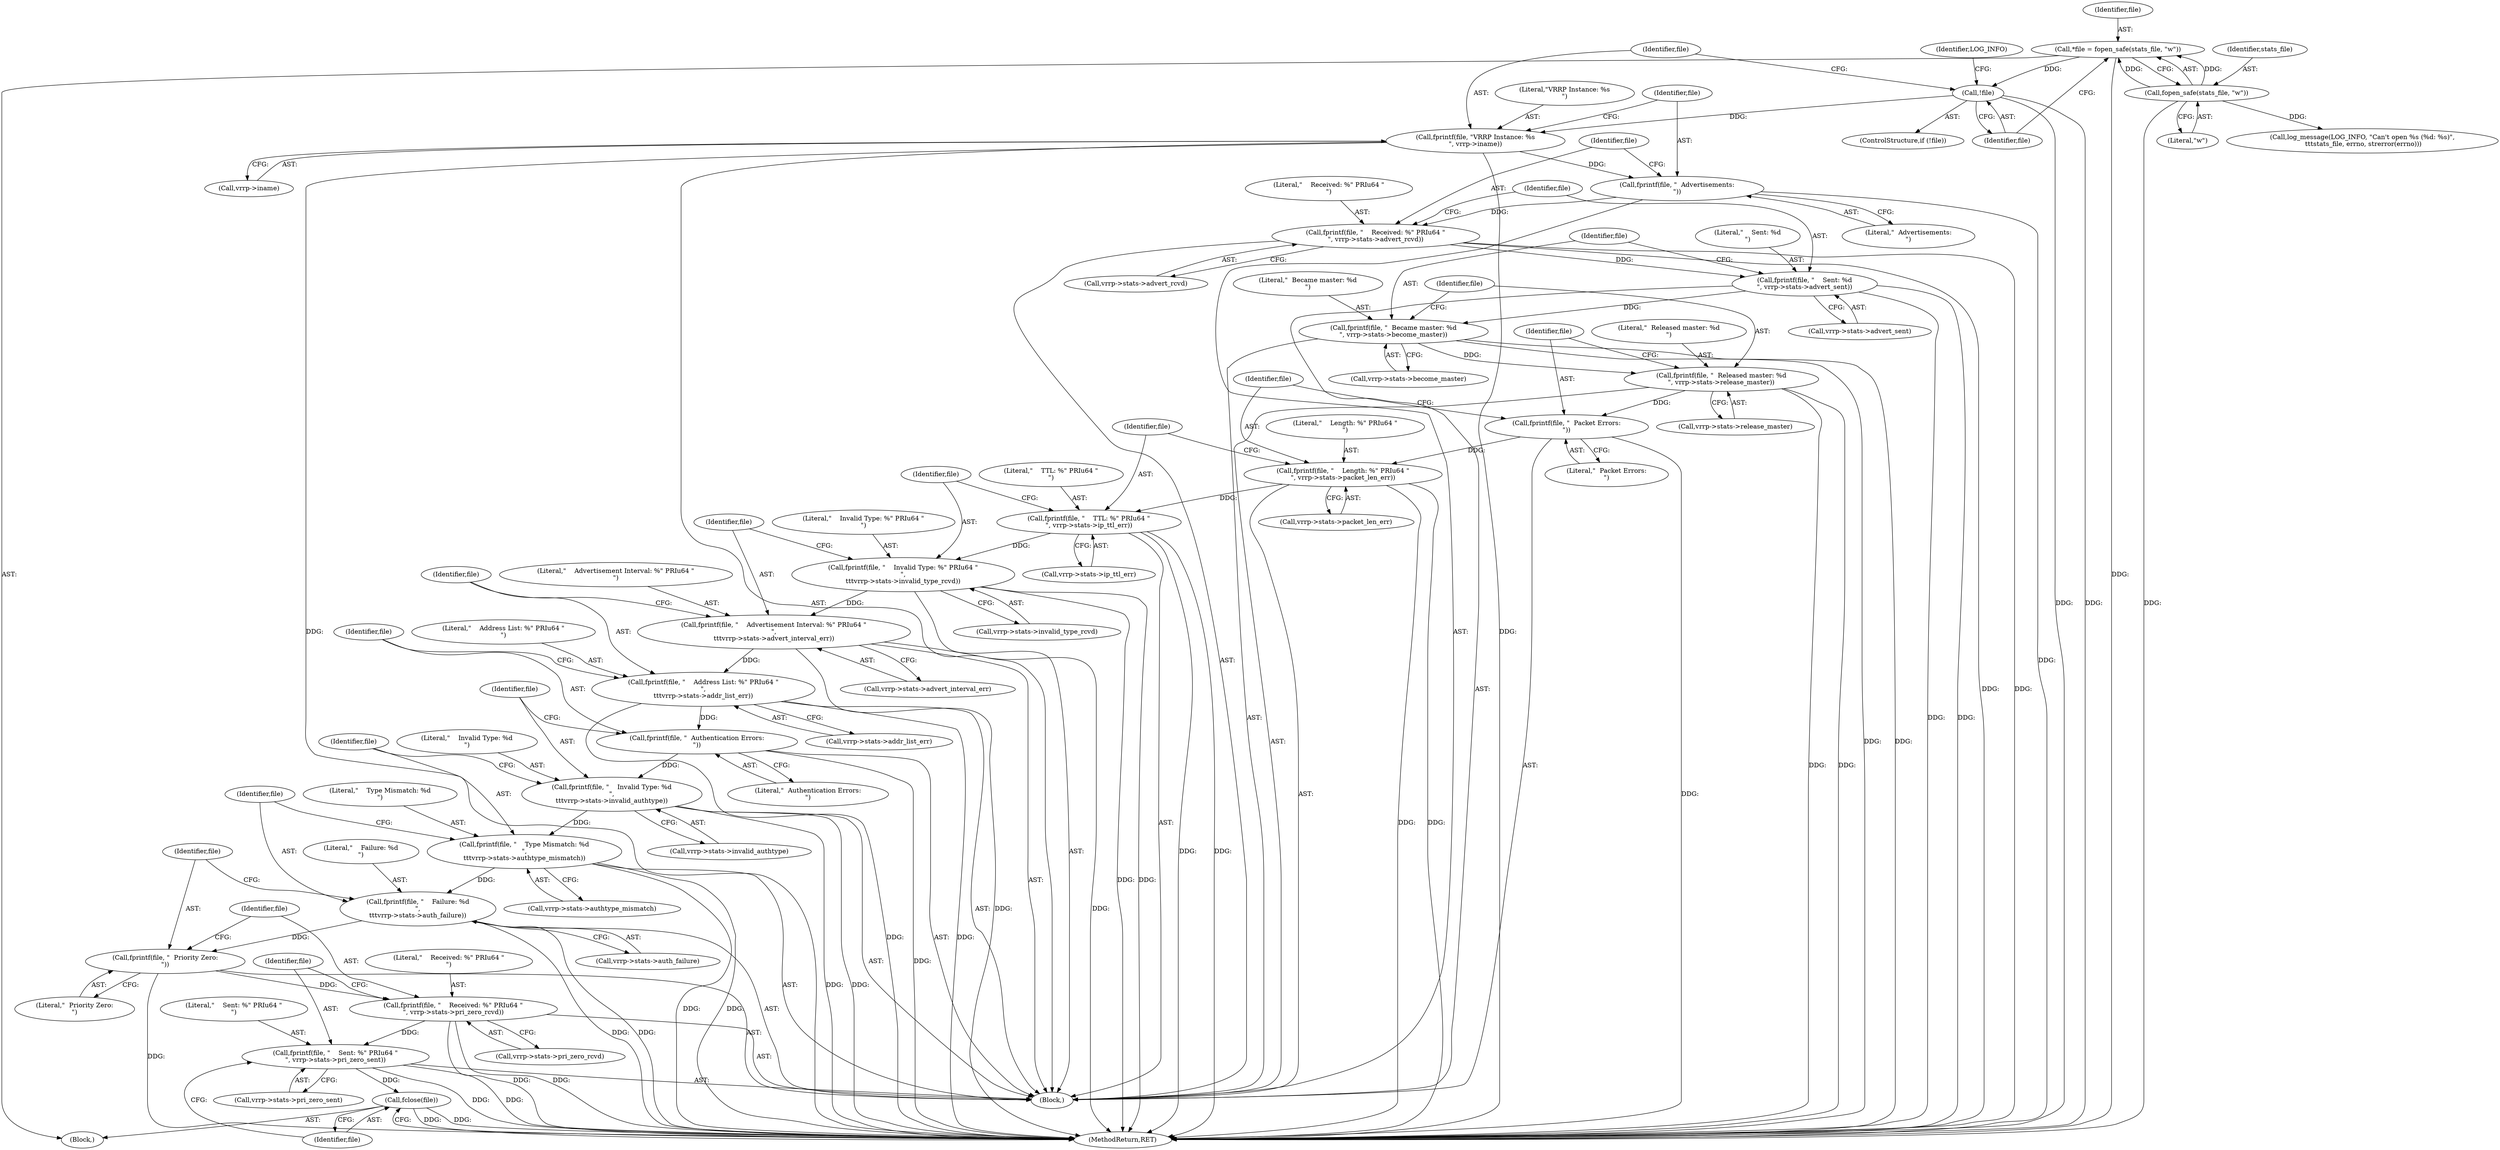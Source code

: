digraph "0_keepalived_04f2d32871bb3b11d7dc024039952f2fe2750306_6@API" {
"1000227" [label="(Call,fprintf(file, \"    Failure: %d\n\",\n\t\t\tvrrp->stats->auth_failure))"];
"1000219" [label="(Call,fprintf(file, \"    Type Mismatch: %d\n\",\n\t\t\tvrrp->stats->authtype_mismatch))"];
"1000211" [label="(Call,fprintf(file, \"    Invalid Type: %d\n\",\n\t\t\tvrrp->stats->invalid_authtype))"];
"1000208" [label="(Call,fprintf(file, \"  Authentication Errors:\n\"))"];
"1000200" [label="(Call,fprintf(file, \"    Address List: %\" PRIu64 \"\n\",\n\t\t\tvrrp->stats->addr_list_err))"];
"1000192" [label="(Call,fprintf(file, \"    Advertisement Interval: %\" PRIu64 \"\n\",\n\t\t\tvrrp->stats->advert_interval_err))"];
"1000184" [label="(Call,fprintf(file, \"    Invalid Type: %\" PRIu64 \"\n\",\n\t\t\tvrrp->stats->invalid_type_rcvd))"];
"1000176" [label="(Call,fprintf(file, \"    TTL: %\" PRIu64 \"\n\", vrrp->stats->ip_ttl_err))"];
"1000168" [label="(Call,fprintf(file, \"    Length: %\" PRIu64 \"\n\", vrrp->stats->packet_len_err))"];
"1000165" [label="(Call,fprintf(file, \"  Packet Errors:\n\"))"];
"1000157" [label="(Call,fprintf(file, \"  Released master: %d\n\", vrrp->stats->release_master))"];
"1000149" [label="(Call,fprintf(file, \"  Became master: %d\n\", vrrp->stats->become_master))"];
"1000141" [label="(Call,fprintf(file, \"    Sent: %d\n\", vrrp->stats->advert_sent))"];
"1000133" [label="(Call,fprintf(file, \"    Received: %\" PRIu64 \"\n\", vrrp->stats->advert_rcvd))"];
"1000130" [label="(Call,fprintf(file, \"  Advertisements:\n\"))"];
"1000124" [label="(Call,fprintf(file, \"VRRP Instance: %s\n\", vrrp->iname))"];
"1000112" [label="(Call,!file)"];
"1000104" [label="(Call,*file = fopen_safe(stats_file, \"w\"))"];
"1000106" [label="(Call,fopen_safe(stats_file, \"w\"))"];
"1000235" [label="(Call,fprintf(file, \"  Priority Zero:\n\"))"];
"1000238" [label="(Call,fprintf(file, \"    Received: %\" PRIu64 \"\n\", vrrp->stats->pri_zero_rcvd))"];
"1000246" [label="(Call,fprintf(file, \"    Sent: %\" PRIu64 \"\n\", vrrp->stats->pri_zero_sent))"];
"1000254" [label="(Call,fclose(file))"];
"1000192" [label="(Call,fprintf(file, \"    Advertisement Interval: %\" PRIu64 \"\n\",\n\t\t\tvrrp->stats->advert_interval_err))"];
"1000187" [label="(Call,vrrp->stats->invalid_type_rcvd)"];
"1000194" [label="(Literal,\"    Advertisement Interval: %\" PRIu64 \"\n\")"];
"1000106" [label="(Call,fopen_safe(stats_file, \"w\"))"];
"1000126" [label="(Literal,\"VRRP Instance: %s\n\")"];
"1000255" [label="(Identifier,file)"];
"1000246" [label="(Call,fprintf(file, \"    Sent: %\" PRIu64 \"\n\", vrrp->stats->pri_zero_sent))"];
"1000178" [label="(Literal,\"    TTL: %\" PRIu64 \"\n\")"];
"1000108" [label="(Literal,\"w\")"];
"1000123" [label="(Block,)"];
"1000144" [label="(Call,vrrp->stats->advert_sent)"];
"1000151" [label="(Literal,\"  Became master: %d\n\")"];
"1000165" [label="(Call,fprintf(file, \"  Packet Errors:\n\"))"];
"1000213" [label="(Literal,\"    Invalid Type: %d\n\")"];
"1000111" [label="(ControlStructure,if (!file))"];
"1000208" [label="(Call,fprintf(file, \"  Authentication Errors:\n\"))"];
"1000202" [label="(Literal,\"    Address List: %\" PRIu64 \"\n\")"];
"1000168" [label="(Call,fprintf(file, \"    Length: %\" PRIu64 \"\n\", vrrp->stats->packet_len_err))"];
"1000239" [label="(Identifier,file)"];
"1000107" [label="(Identifier,stats_file)"];
"1000247" [label="(Identifier,file)"];
"1000186" [label="(Literal,\"    Invalid Type: %\" PRIu64 \"\n\")"];
"1000176" [label="(Call,fprintf(file, \"    TTL: %\" PRIu64 \"\n\", vrrp->stats->ip_ttl_err))"];
"1000220" [label="(Identifier,file)"];
"1000127" [label="(Call,vrrp->iname)"];
"1000249" [label="(Call,vrrp->stats->pri_zero_sent)"];
"1000124" [label="(Call,fprintf(file, \"VRRP Instance: %s\n\", vrrp->iname))"];
"1000158" [label="(Identifier,file)"];
"1000212" [label="(Identifier,file)"];
"1000200" [label="(Call,fprintf(file, \"    Address List: %\" PRIu64 \"\n\",\n\t\t\tvrrp->stats->addr_list_err))"];
"1000240" [label="(Literal,\"    Received: %\" PRIu64 \"\n\")"];
"1000143" [label="(Literal,\"    Sent: %d\n\")"];
"1000235" [label="(Call,fprintf(file, \"  Priority Zero:\n\"))"];
"1000171" [label="(Call,vrrp->stats->packet_len_err)"];
"1000104" [label="(Call,*file = fopen_safe(stats_file, \"w\"))"];
"1000237" [label="(Literal,\"  Priority Zero:\n\")"];
"1000125" [label="(Identifier,file)"];
"1000230" [label="(Call,vrrp->stats->auth_failure)"];
"1000116" [label="(Identifier,LOG_INFO)"];
"1000229" [label="(Literal,\"    Failure: %d\n\")"];
"1000166" [label="(Identifier,file)"];
"1000210" [label="(Literal,\"  Authentication Errors:\n\")"];
"1000221" [label="(Literal,\"    Type Mismatch: %d\n\")"];
"1000169" [label="(Identifier,file)"];
"1000185" [label="(Identifier,file)"];
"1000193" [label="(Identifier,file)"];
"1000177" [label="(Identifier,file)"];
"1000219" [label="(Call,fprintf(file, \"    Type Mismatch: %d\n\",\n\t\t\tvrrp->stats->authtype_mismatch))"];
"1000222" [label="(Call,vrrp->stats->authtype_mismatch)"];
"1000141" [label="(Call,fprintf(file, \"    Sent: %d\n\", vrrp->stats->advert_sent))"];
"1000149" [label="(Call,fprintf(file, \"  Became master: %d\n\", vrrp->stats->become_master))"];
"1000195" [label="(Call,vrrp->stats->advert_interval_err)"];
"1000130" [label="(Call,fprintf(file, \"  Advertisements:\n\"))"];
"1000102" [label="(Block,)"];
"1000241" [label="(Call,vrrp->stats->pri_zero_rcvd)"];
"1000135" [label="(Literal,\"    Received: %\" PRIu64 \"\n\")"];
"1000201" [label="(Identifier,file)"];
"1000105" [label="(Identifier,file)"];
"1000133" [label="(Call,fprintf(file, \"    Received: %\" PRIu64 \"\n\", vrrp->stats->advert_rcvd))"];
"1000159" [label="(Literal,\"  Released master: %d\n\")"];
"1000170" [label="(Literal,\"    Length: %\" PRIu64 \"\n\")"];
"1000157" [label="(Call,fprintf(file, \"  Released master: %d\n\", vrrp->stats->release_master))"];
"1000236" [label="(Identifier,file)"];
"1000132" [label="(Literal,\"  Advertisements:\n\")"];
"1000131" [label="(Identifier,file)"];
"1000112" [label="(Call,!file)"];
"1000209" [label="(Identifier,file)"];
"1000113" [label="(Identifier,file)"];
"1000115" [label="(Call,log_message(LOG_INFO, \"Can't open %s (%d: %s)\",\n \t\t\tstats_file, errno, strerror(errno)))"];
"1000227" [label="(Call,fprintf(file, \"    Failure: %d\n\",\n\t\t\tvrrp->stats->auth_failure))"];
"1000211" [label="(Call,fprintf(file, \"    Invalid Type: %d\n\",\n\t\t\tvrrp->stats->invalid_authtype))"];
"1000256" [label="(MethodReturn,RET)"];
"1000150" [label="(Identifier,file)"];
"1000179" [label="(Call,vrrp->stats->ip_ttl_err)"];
"1000142" [label="(Identifier,file)"];
"1000238" [label="(Call,fprintf(file, \"    Received: %\" PRIu64 \"\n\", vrrp->stats->pri_zero_rcvd))"];
"1000214" [label="(Call,vrrp->stats->invalid_authtype)"];
"1000254" [label="(Call,fclose(file))"];
"1000134" [label="(Identifier,file)"];
"1000152" [label="(Call,vrrp->stats->become_master)"];
"1000136" [label="(Call,vrrp->stats->advert_rcvd)"];
"1000248" [label="(Literal,\"    Sent: %\" PRIu64 \"\n\")"];
"1000203" [label="(Call,vrrp->stats->addr_list_err)"];
"1000160" [label="(Call,vrrp->stats->release_master)"];
"1000167" [label="(Literal,\"  Packet Errors:\n\")"];
"1000228" [label="(Identifier,file)"];
"1000184" [label="(Call,fprintf(file, \"    Invalid Type: %\" PRIu64 \"\n\",\n\t\t\tvrrp->stats->invalid_type_rcvd))"];
"1000227" -> "1000123"  [label="AST: "];
"1000227" -> "1000230"  [label="CFG: "];
"1000228" -> "1000227"  [label="AST: "];
"1000229" -> "1000227"  [label="AST: "];
"1000230" -> "1000227"  [label="AST: "];
"1000236" -> "1000227"  [label="CFG: "];
"1000227" -> "1000256"  [label="DDG: "];
"1000227" -> "1000256"  [label="DDG: "];
"1000219" -> "1000227"  [label="DDG: "];
"1000227" -> "1000235"  [label="DDG: "];
"1000219" -> "1000123"  [label="AST: "];
"1000219" -> "1000222"  [label="CFG: "];
"1000220" -> "1000219"  [label="AST: "];
"1000221" -> "1000219"  [label="AST: "];
"1000222" -> "1000219"  [label="AST: "];
"1000228" -> "1000219"  [label="CFG: "];
"1000219" -> "1000256"  [label="DDG: "];
"1000219" -> "1000256"  [label="DDG: "];
"1000211" -> "1000219"  [label="DDG: "];
"1000211" -> "1000123"  [label="AST: "];
"1000211" -> "1000214"  [label="CFG: "];
"1000212" -> "1000211"  [label="AST: "];
"1000213" -> "1000211"  [label="AST: "];
"1000214" -> "1000211"  [label="AST: "];
"1000220" -> "1000211"  [label="CFG: "];
"1000211" -> "1000256"  [label="DDG: "];
"1000211" -> "1000256"  [label="DDG: "];
"1000208" -> "1000211"  [label="DDG: "];
"1000208" -> "1000123"  [label="AST: "];
"1000208" -> "1000210"  [label="CFG: "];
"1000209" -> "1000208"  [label="AST: "];
"1000210" -> "1000208"  [label="AST: "];
"1000212" -> "1000208"  [label="CFG: "];
"1000208" -> "1000256"  [label="DDG: "];
"1000200" -> "1000208"  [label="DDG: "];
"1000200" -> "1000123"  [label="AST: "];
"1000200" -> "1000203"  [label="CFG: "];
"1000201" -> "1000200"  [label="AST: "];
"1000202" -> "1000200"  [label="AST: "];
"1000203" -> "1000200"  [label="AST: "];
"1000209" -> "1000200"  [label="CFG: "];
"1000200" -> "1000256"  [label="DDG: "];
"1000200" -> "1000256"  [label="DDG: "];
"1000192" -> "1000200"  [label="DDG: "];
"1000192" -> "1000123"  [label="AST: "];
"1000192" -> "1000195"  [label="CFG: "];
"1000193" -> "1000192"  [label="AST: "];
"1000194" -> "1000192"  [label="AST: "];
"1000195" -> "1000192"  [label="AST: "];
"1000201" -> "1000192"  [label="CFG: "];
"1000192" -> "1000256"  [label="DDG: "];
"1000192" -> "1000256"  [label="DDG: "];
"1000184" -> "1000192"  [label="DDG: "];
"1000184" -> "1000123"  [label="AST: "];
"1000184" -> "1000187"  [label="CFG: "];
"1000185" -> "1000184"  [label="AST: "];
"1000186" -> "1000184"  [label="AST: "];
"1000187" -> "1000184"  [label="AST: "];
"1000193" -> "1000184"  [label="CFG: "];
"1000184" -> "1000256"  [label="DDG: "];
"1000184" -> "1000256"  [label="DDG: "];
"1000176" -> "1000184"  [label="DDG: "];
"1000176" -> "1000123"  [label="AST: "];
"1000176" -> "1000179"  [label="CFG: "];
"1000177" -> "1000176"  [label="AST: "];
"1000178" -> "1000176"  [label="AST: "];
"1000179" -> "1000176"  [label="AST: "];
"1000185" -> "1000176"  [label="CFG: "];
"1000176" -> "1000256"  [label="DDG: "];
"1000176" -> "1000256"  [label="DDG: "];
"1000168" -> "1000176"  [label="DDG: "];
"1000168" -> "1000123"  [label="AST: "];
"1000168" -> "1000171"  [label="CFG: "];
"1000169" -> "1000168"  [label="AST: "];
"1000170" -> "1000168"  [label="AST: "];
"1000171" -> "1000168"  [label="AST: "];
"1000177" -> "1000168"  [label="CFG: "];
"1000168" -> "1000256"  [label="DDG: "];
"1000168" -> "1000256"  [label="DDG: "];
"1000165" -> "1000168"  [label="DDG: "];
"1000165" -> "1000123"  [label="AST: "];
"1000165" -> "1000167"  [label="CFG: "];
"1000166" -> "1000165"  [label="AST: "];
"1000167" -> "1000165"  [label="AST: "];
"1000169" -> "1000165"  [label="CFG: "];
"1000165" -> "1000256"  [label="DDG: "];
"1000157" -> "1000165"  [label="DDG: "];
"1000157" -> "1000123"  [label="AST: "];
"1000157" -> "1000160"  [label="CFG: "];
"1000158" -> "1000157"  [label="AST: "];
"1000159" -> "1000157"  [label="AST: "];
"1000160" -> "1000157"  [label="AST: "];
"1000166" -> "1000157"  [label="CFG: "];
"1000157" -> "1000256"  [label="DDG: "];
"1000157" -> "1000256"  [label="DDG: "];
"1000149" -> "1000157"  [label="DDG: "];
"1000149" -> "1000123"  [label="AST: "];
"1000149" -> "1000152"  [label="CFG: "];
"1000150" -> "1000149"  [label="AST: "];
"1000151" -> "1000149"  [label="AST: "];
"1000152" -> "1000149"  [label="AST: "];
"1000158" -> "1000149"  [label="CFG: "];
"1000149" -> "1000256"  [label="DDG: "];
"1000149" -> "1000256"  [label="DDG: "];
"1000141" -> "1000149"  [label="DDG: "];
"1000141" -> "1000123"  [label="AST: "];
"1000141" -> "1000144"  [label="CFG: "];
"1000142" -> "1000141"  [label="AST: "];
"1000143" -> "1000141"  [label="AST: "];
"1000144" -> "1000141"  [label="AST: "];
"1000150" -> "1000141"  [label="CFG: "];
"1000141" -> "1000256"  [label="DDG: "];
"1000141" -> "1000256"  [label="DDG: "];
"1000133" -> "1000141"  [label="DDG: "];
"1000133" -> "1000123"  [label="AST: "];
"1000133" -> "1000136"  [label="CFG: "];
"1000134" -> "1000133"  [label="AST: "];
"1000135" -> "1000133"  [label="AST: "];
"1000136" -> "1000133"  [label="AST: "];
"1000142" -> "1000133"  [label="CFG: "];
"1000133" -> "1000256"  [label="DDG: "];
"1000133" -> "1000256"  [label="DDG: "];
"1000130" -> "1000133"  [label="DDG: "];
"1000130" -> "1000123"  [label="AST: "];
"1000130" -> "1000132"  [label="CFG: "];
"1000131" -> "1000130"  [label="AST: "];
"1000132" -> "1000130"  [label="AST: "];
"1000134" -> "1000130"  [label="CFG: "];
"1000130" -> "1000256"  [label="DDG: "];
"1000124" -> "1000130"  [label="DDG: "];
"1000124" -> "1000123"  [label="AST: "];
"1000124" -> "1000127"  [label="CFG: "];
"1000125" -> "1000124"  [label="AST: "];
"1000126" -> "1000124"  [label="AST: "];
"1000127" -> "1000124"  [label="AST: "];
"1000131" -> "1000124"  [label="CFG: "];
"1000124" -> "1000256"  [label="DDG: "];
"1000124" -> "1000256"  [label="DDG: "];
"1000112" -> "1000124"  [label="DDG: "];
"1000112" -> "1000111"  [label="AST: "];
"1000112" -> "1000113"  [label="CFG: "];
"1000113" -> "1000112"  [label="AST: "];
"1000116" -> "1000112"  [label="CFG: "];
"1000125" -> "1000112"  [label="CFG: "];
"1000112" -> "1000256"  [label="DDG: "];
"1000112" -> "1000256"  [label="DDG: "];
"1000104" -> "1000112"  [label="DDG: "];
"1000104" -> "1000102"  [label="AST: "];
"1000104" -> "1000106"  [label="CFG: "];
"1000105" -> "1000104"  [label="AST: "];
"1000106" -> "1000104"  [label="AST: "];
"1000113" -> "1000104"  [label="CFG: "];
"1000104" -> "1000256"  [label="DDG: "];
"1000106" -> "1000104"  [label="DDG: "];
"1000106" -> "1000104"  [label="DDG: "];
"1000106" -> "1000108"  [label="CFG: "];
"1000107" -> "1000106"  [label="AST: "];
"1000108" -> "1000106"  [label="AST: "];
"1000106" -> "1000256"  [label="DDG: "];
"1000106" -> "1000115"  [label="DDG: "];
"1000235" -> "1000123"  [label="AST: "];
"1000235" -> "1000237"  [label="CFG: "];
"1000236" -> "1000235"  [label="AST: "];
"1000237" -> "1000235"  [label="AST: "];
"1000239" -> "1000235"  [label="CFG: "];
"1000235" -> "1000256"  [label="DDG: "];
"1000235" -> "1000238"  [label="DDG: "];
"1000238" -> "1000123"  [label="AST: "];
"1000238" -> "1000241"  [label="CFG: "];
"1000239" -> "1000238"  [label="AST: "];
"1000240" -> "1000238"  [label="AST: "];
"1000241" -> "1000238"  [label="AST: "];
"1000247" -> "1000238"  [label="CFG: "];
"1000238" -> "1000256"  [label="DDG: "];
"1000238" -> "1000256"  [label="DDG: "];
"1000238" -> "1000246"  [label="DDG: "];
"1000246" -> "1000123"  [label="AST: "];
"1000246" -> "1000249"  [label="CFG: "];
"1000247" -> "1000246"  [label="AST: "];
"1000248" -> "1000246"  [label="AST: "];
"1000249" -> "1000246"  [label="AST: "];
"1000255" -> "1000246"  [label="CFG: "];
"1000246" -> "1000256"  [label="DDG: "];
"1000246" -> "1000256"  [label="DDG: "];
"1000246" -> "1000254"  [label="DDG: "];
"1000254" -> "1000102"  [label="AST: "];
"1000254" -> "1000255"  [label="CFG: "];
"1000255" -> "1000254"  [label="AST: "];
"1000256" -> "1000254"  [label="CFG: "];
"1000254" -> "1000256"  [label="DDG: "];
"1000254" -> "1000256"  [label="DDG: "];
}
